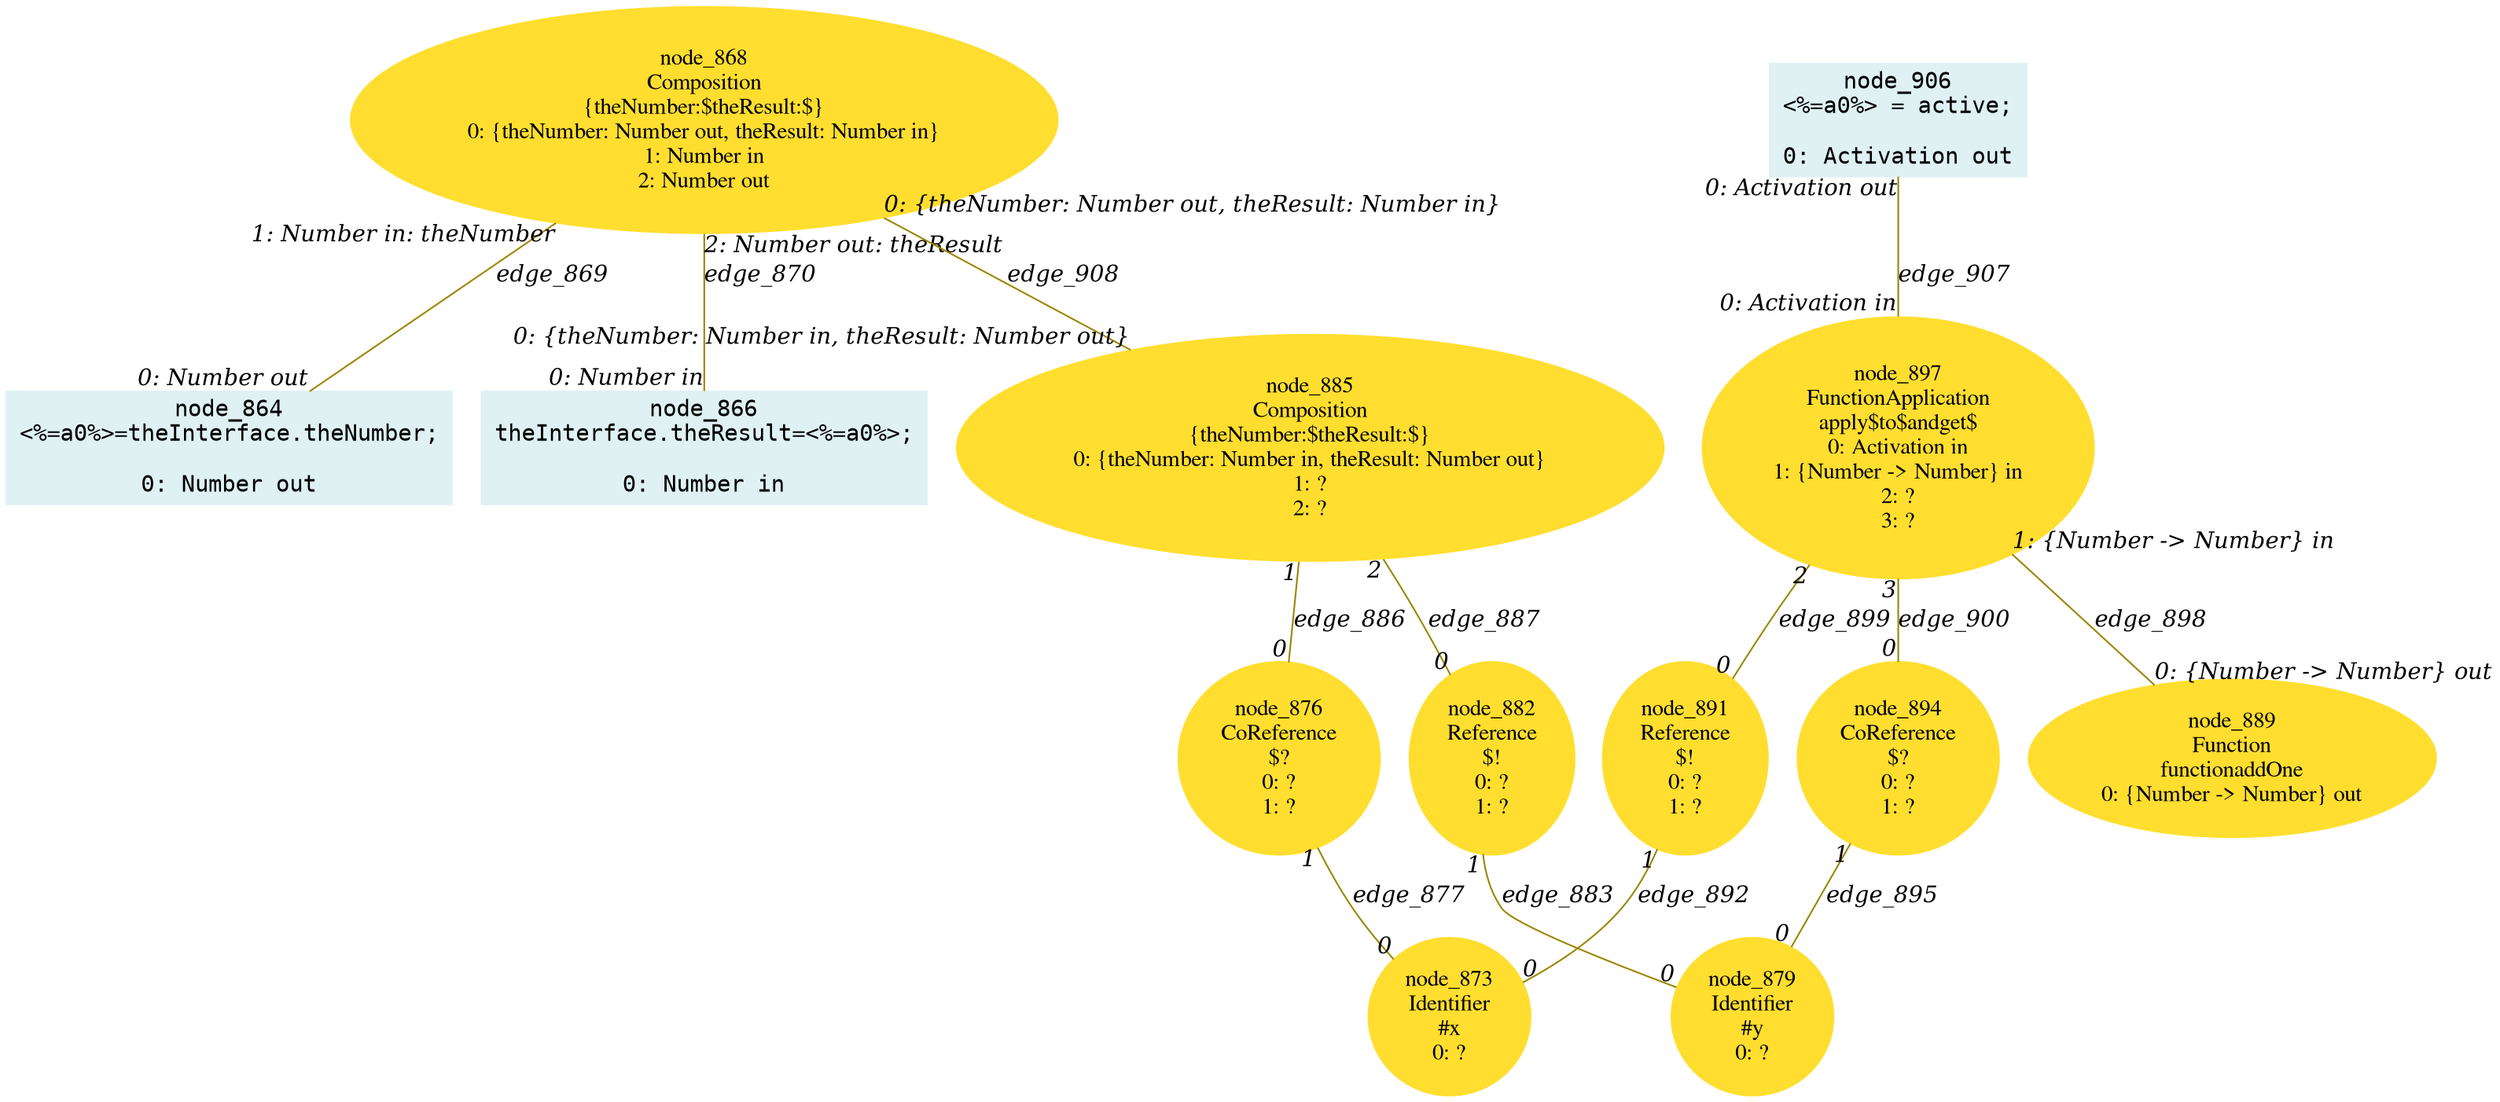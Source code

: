 digraph g{node_864 [shape="box", style="filled", color="#dff1f2", fontname="Courier", label="node_864
<%=a0%>=theInterface.theNumber;

0: Number out" ]
node_866 [shape="box", style="filled", color="#dff1f2", fontname="Courier", label="node_866
theInterface.theResult=<%=a0%>;

0: Number in" ]
node_868 [shape="ellipse", style="filled", color="#ffde2f", fontname="Times", label="node_868
Composition
{theNumber:$theResult:$}
0: {theNumber: Number out, theResult: Number in}
1: Number in
2: Number out" ]
node_873 [shape="ellipse", style="filled", color="#ffde2f", fontname="Times", label="node_873
Identifier
#x
0: ?" ]
node_876 [shape="ellipse", style="filled", color="#ffde2f", fontname="Times", label="node_876
CoReference
$?
0: ?
1: ?" ]
node_879 [shape="ellipse", style="filled", color="#ffde2f", fontname="Times", label="node_879
Identifier
#y
0: ?" ]
node_882 [shape="ellipse", style="filled", color="#ffde2f", fontname="Times", label="node_882
Reference
$!
0: ?
1: ?" ]
node_885 [shape="ellipse", style="filled", color="#ffde2f", fontname="Times", label="node_885
Composition
{theNumber:$theResult:$}
0: {theNumber: Number in, theResult: Number out}
1: ?
2: ?" ]
node_889 [shape="ellipse", style="filled", color="#ffde2f", fontname="Times", label="node_889
Function
functionaddOne
0: {Number -> Number} out" ]
node_891 [shape="ellipse", style="filled", color="#ffde2f", fontname="Times", label="node_891
Reference
$!
0: ?
1: ?" ]
node_894 [shape="ellipse", style="filled", color="#ffde2f", fontname="Times", label="node_894
CoReference
$?
0: ?
1: ?" ]
node_897 [shape="ellipse", style="filled", color="#ffde2f", fontname="Times", label="node_897
FunctionApplication
apply$to$andget$
0: Activation in
1: {Number -> Number} in
2: ?
3: ?" ]
node_906 [shape="box", style="filled", color="#dff1f2", fontname="Courier", label="node_906
<%=a0%> = active;

0: Activation out" ]
node_868 -> node_864 [dir=none, arrowHead=none, fontname="Times-Italic", arrowsize=1, color="#9d8400", label="edge_869",  headlabel="0: Number out", taillabel="1: Number in: theNumber" ]
node_868 -> node_866 [dir=none, arrowHead=none, fontname="Times-Italic", arrowsize=1, color="#9d8400", label="edge_870",  headlabel="0: Number in", taillabel="2: Number out: theResult" ]
node_876 -> node_873 [dir=none, arrowHead=none, fontname="Times-Italic", arrowsize=1, color="#9d8400", label="edge_877",  headlabel="0", taillabel="1" ]
node_882 -> node_879 [dir=none, arrowHead=none, fontname="Times-Italic", arrowsize=1, color="#9d8400", label="edge_883",  headlabel="0", taillabel="1" ]
node_885 -> node_876 [dir=none, arrowHead=none, fontname="Times-Italic", arrowsize=1, color="#9d8400", label="edge_886",  headlabel="0", taillabel="1" ]
node_885 -> node_882 [dir=none, arrowHead=none, fontname="Times-Italic", arrowsize=1, color="#9d8400", label="edge_887",  headlabel="0", taillabel="2" ]
node_891 -> node_873 [dir=none, arrowHead=none, fontname="Times-Italic", arrowsize=1, color="#9d8400", label="edge_892",  headlabel="0", taillabel="1" ]
node_894 -> node_879 [dir=none, arrowHead=none, fontname="Times-Italic", arrowsize=1, color="#9d8400", label="edge_895",  headlabel="0", taillabel="1" ]
node_897 -> node_889 [dir=none, arrowHead=none, fontname="Times-Italic", arrowsize=1, color="#9d8400", label="edge_898",  headlabel="0: {Number -> Number} out", taillabel="1: {Number -> Number} in" ]
node_897 -> node_891 [dir=none, arrowHead=none, fontname="Times-Italic", arrowsize=1, color="#9d8400", label="edge_899",  headlabel="0", taillabel="2" ]
node_897 -> node_894 [dir=none, arrowHead=none, fontname="Times-Italic", arrowsize=1, color="#9d8400", label="edge_900",  headlabel="0", taillabel="3" ]
node_906 -> node_897 [dir=none, arrowHead=none, fontname="Times-Italic", arrowsize=1, color="#9d8400", label="edge_907",  headlabel="0: Activation in", taillabel="0: Activation out" ]
node_868 -> node_885 [dir=none, arrowHead=none, fontname="Times-Italic", arrowsize=1, color="#9d8400", label="edge_908",  headlabel="0: {theNumber: Number in, theResult: Number out}", taillabel="0: {theNumber: Number out, theResult: Number in}" ]
}